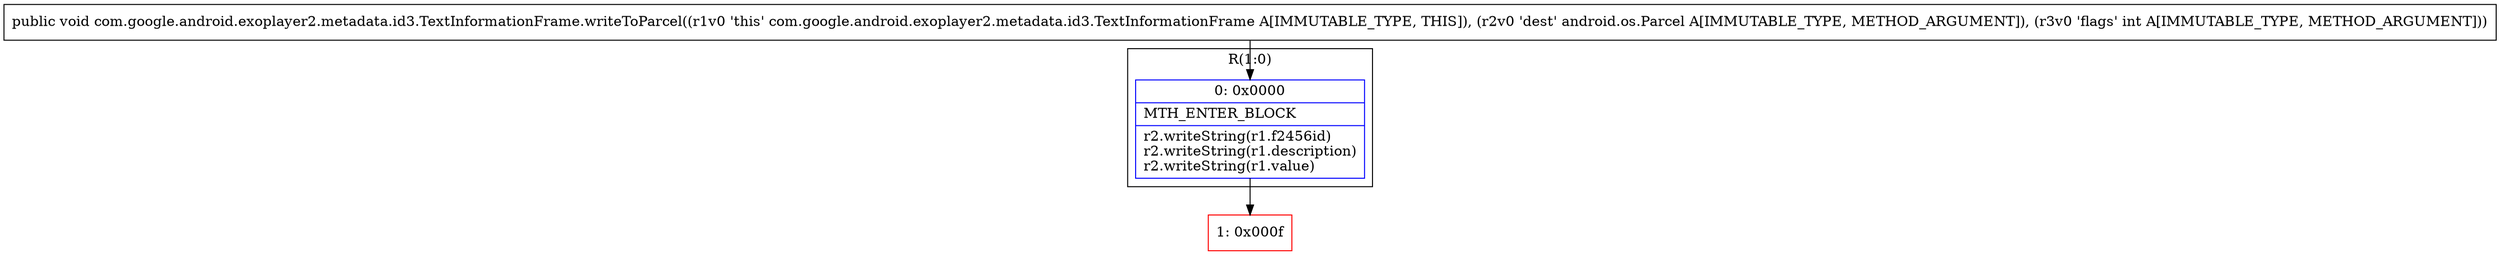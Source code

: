 digraph "CFG forcom.google.android.exoplayer2.metadata.id3.TextInformationFrame.writeToParcel(Landroid\/os\/Parcel;I)V" {
subgraph cluster_Region_667898741 {
label = "R(1:0)";
node [shape=record,color=blue];
Node_0 [shape=record,label="{0\:\ 0x0000|MTH_ENTER_BLOCK\l|r2.writeString(r1.f2456id)\lr2.writeString(r1.description)\lr2.writeString(r1.value)\l}"];
}
Node_1 [shape=record,color=red,label="{1\:\ 0x000f}"];
MethodNode[shape=record,label="{public void com.google.android.exoplayer2.metadata.id3.TextInformationFrame.writeToParcel((r1v0 'this' com.google.android.exoplayer2.metadata.id3.TextInformationFrame A[IMMUTABLE_TYPE, THIS]), (r2v0 'dest' android.os.Parcel A[IMMUTABLE_TYPE, METHOD_ARGUMENT]), (r3v0 'flags' int A[IMMUTABLE_TYPE, METHOD_ARGUMENT])) }"];
MethodNode -> Node_0;
Node_0 -> Node_1;
}

